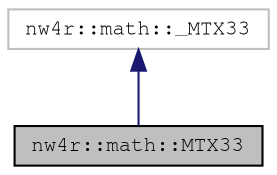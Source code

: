 digraph "nw4r::math::MTX33"
{
 // LATEX_PDF_SIZE
  edge [fontname="FreeMono",fontsize="10",labelfontname="FreeMono",labelfontsize="10"];
  node [fontname="FreeMono",fontsize="10",shape=record];
  Node1 [label="nw4r::math::MTX33",height=0.2,width=0.4,color="black", fillcolor="grey75", style="filled", fontcolor="black",tooltip=" "];
  Node2 -> Node1 [dir="back",color="midnightblue",fontsize="10",style="solid",fontname="FreeMono"];
  Node2 [label="nw4r::math::_MTX33",height=0.2,width=0.4,color="grey75", fillcolor="white", style="filled",URL="$structnw4r_1_1math_1_1___m_t_x33.html",tooltip=" "];
}
